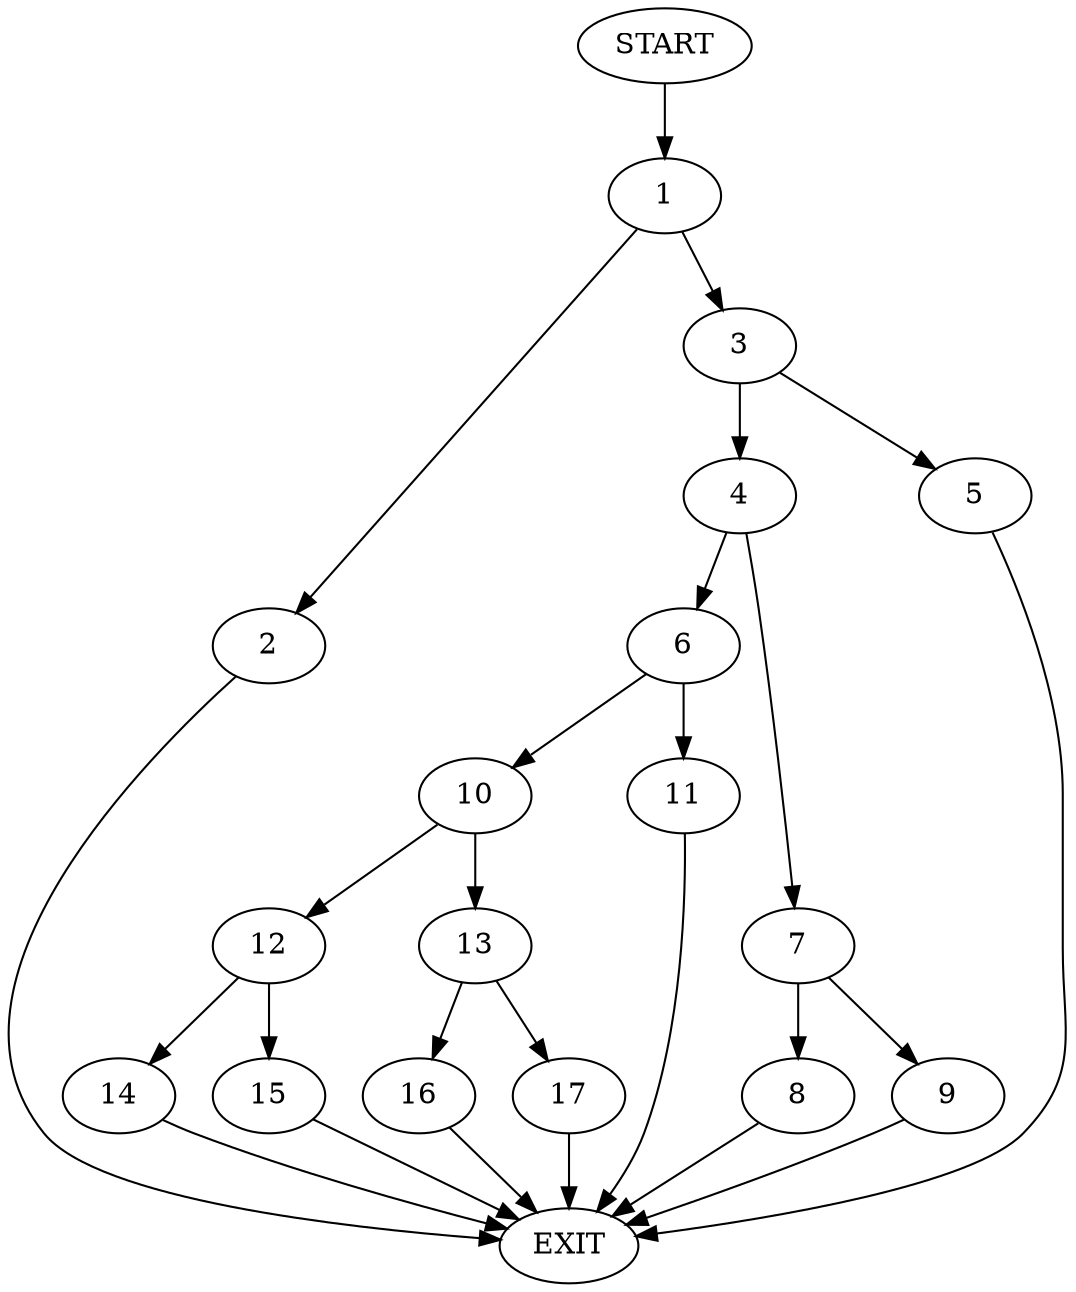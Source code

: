 digraph {
0 [label="START"]
18 [label="EXIT"]
0 -> 1
1 -> 2
1 -> 3
2 -> 18
3 -> 4
3 -> 5
5 -> 18
4 -> 6
4 -> 7
7 -> 8
7 -> 9
6 -> 10
6 -> 11
9 -> 18
8 -> 18
10 -> 12
10 -> 13
11 -> 18
12 -> 14
12 -> 15
13 -> 16
13 -> 17
17 -> 18
16 -> 18
14 -> 18
15 -> 18
}
